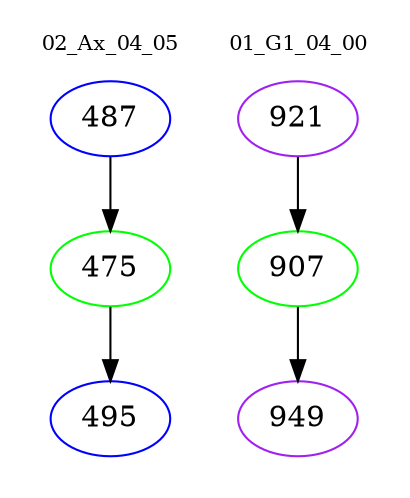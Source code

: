 digraph{
subgraph cluster_0 {
color = white
label = "02_Ax_04_05";
fontsize=10;
T0_487 [label="487", color="blue"]
T0_487 -> T0_475 [color="black"]
T0_475 [label="475", color="green"]
T0_475 -> T0_495 [color="black"]
T0_495 [label="495", color="blue"]
}
subgraph cluster_1 {
color = white
label = "01_G1_04_00";
fontsize=10;
T1_921 [label="921", color="purple"]
T1_921 -> T1_907 [color="black"]
T1_907 [label="907", color="green"]
T1_907 -> T1_949 [color="black"]
T1_949 [label="949", color="purple"]
}
}
